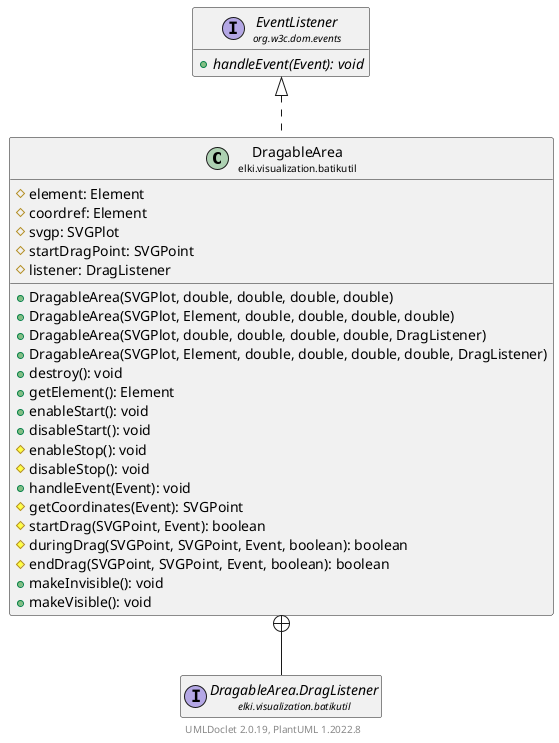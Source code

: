 @startuml
    remove .*\.(Instance|Par|Parameterizer|Factory)$
    set namespaceSeparator none
    hide empty fields
    hide empty methods

    class "<size:14>DragableArea\n<size:10>elki.visualization.batikutil" as elki.visualization.batikutil.DragableArea [[DragableArea.html]] {
        #element: Element
        #coordref: Element
        #svgp: SVGPlot
        #startDragPoint: SVGPoint
        #listener: DragListener
        +DragableArea(SVGPlot, double, double, double, double)
        +DragableArea(SVGPlot, Element, double, double, double, double)
        +DragableArea(SVGPlot, double, double, double, double, DragListener)
        +DragableArea(SVGPlot, Element, double, double, double, double, DragListener)
        +destroy(): void
        +getElement(): Element
        +enableStart(): void
        +disableStart(): void
        #enableStop(): void
        #disableStop(): void
        +handleEvent(Event): void
        #getCoordinates(Event): SVGPoint
        #startDrag(SVGPoint, Event): boolean
        #duringDrag(SVGPoint, SVGPoint, Event, boolean): boolean
        #endDrag(SVGPoint, SVGPoint, Event, boolean): boolean
        +makeInvisible(): void
        +makeVisible(): void
    }

    interface "<size:14>EventListener\n<size:10>org.w3c.dom.events" as org.w3c.dom.events.EventListener {
        {abstract} +handleEvent(Event): void
    }
    interface "<size:14>DragableArea.DragListener\n<size:10>elki.visualization.batikutil" as elki.visualization.batikutil.DragableArea.DragListener [[DragableArea.DragListener.html]]

    org.w3c.dom.events.EventListener <|.. elki.visualization.batikutil.DragableArea
    elki.visualization.batikutil.DragableArea +-- elki.visualization.batikutil.DragableArea.DragListener

    center footer UMLDoclet 2.0.19, PlantUML 1.2022.8
@enduml
